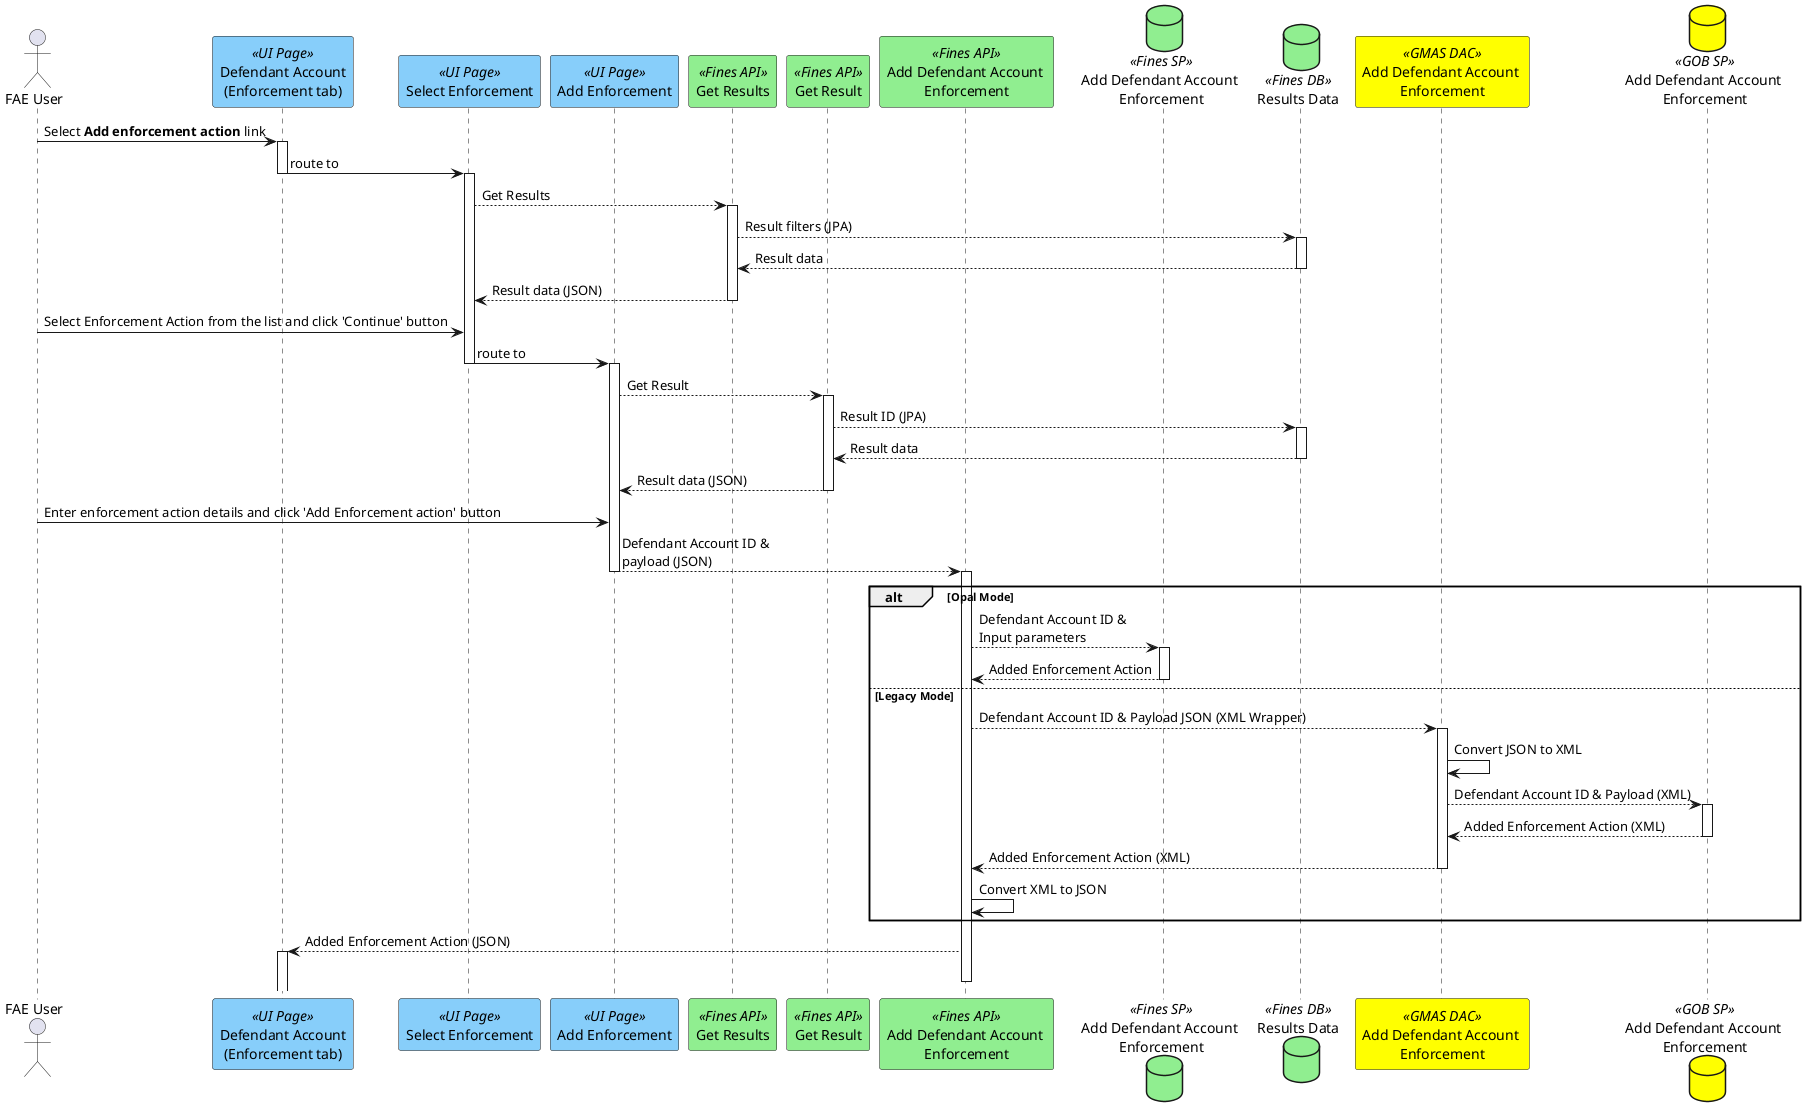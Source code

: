 @startuml
actor "FAE User" as user
participant "Defendant Account\n(Enforcement tab)" as page <<UI Page>> #lightskyblue
participant "Select Enforcement" as enfpage <<UI Page>> #lightskyblue
participant "Add Enforcement" as enfdetpage <<UI Page>> #lightskyblue
participant "Get Results" as resapi <<Fines API>> #lightgreen
participant "Get Result" as reapi <<Fines API>> #lightgreen
participant "Add Defendant Account \nEnforcement" as nextenfapi <<Fines API>> #lightgreen
database "Add Defendant Account \nEnforcement" as nextenfsp <<Fines SP>>  #lightgreen
database "Results Data" as resdb <<Fines DB>>  #lightgreen
participant "Add Defendant Account \nEnforcement" as gmasdac <<GMAS DAC>> #yellow
database "Add Defendant Account \nEnforcement" as gobdb <<GOB SP>> #yellow
user -> page ++: Select <b>Add enforcement action</b> link
page -> enfpage --++: route to
enfpage --> resapi ++: Get Results
resapi --> resdb ++ : Result filters (JPA)
resapi <-- resdb --: Result data
resapi --> enfpage --: Result data (JSON)
user -> enfpage : Select Enforcement Action from the list and click 'Continue' button
enfpage -> enfdetpage --++: route to
enfdetpage --> reapi ++: Get Result
reapi --> resdb ++ : Result ID (JPA)
reapi <-- resdb --: Result data
reapi --> enfdetpage --: Result data (JSON)
user -> enfdetpage : Enter enforcement action details and click 'Add Enforcement action' button
enfdetpage --> nextenfapi --++: Defendant Account ID & \npayload (JSON)
alt Opal Mode
nextenfapi --> nextenfsp ++: Defendant Account ID & \nInput parameters
nextenfapi <-- nextenfsp --: Added Enforcement Action
else Legacy Mode
nextenfapi --> gmasdac ++: Defendant Account ID & Payload JSON (XML Wrapper)
gmasdac -> gmasdac: Convert JSON to XML
gmasdac --> gobdb ++: Defendant Account ID & Payload (XML)
gobdb --> gmasdac --: Added Enforcement Action (XML)
gmasdac --> nextenfapi --: Added Enforcement Action (XML)
nextenfapi -> nextenfapi: Convert XML to JSON
end
page <-- nextenfapi ++--: Added Enforcement Action (JSON)
@enduml